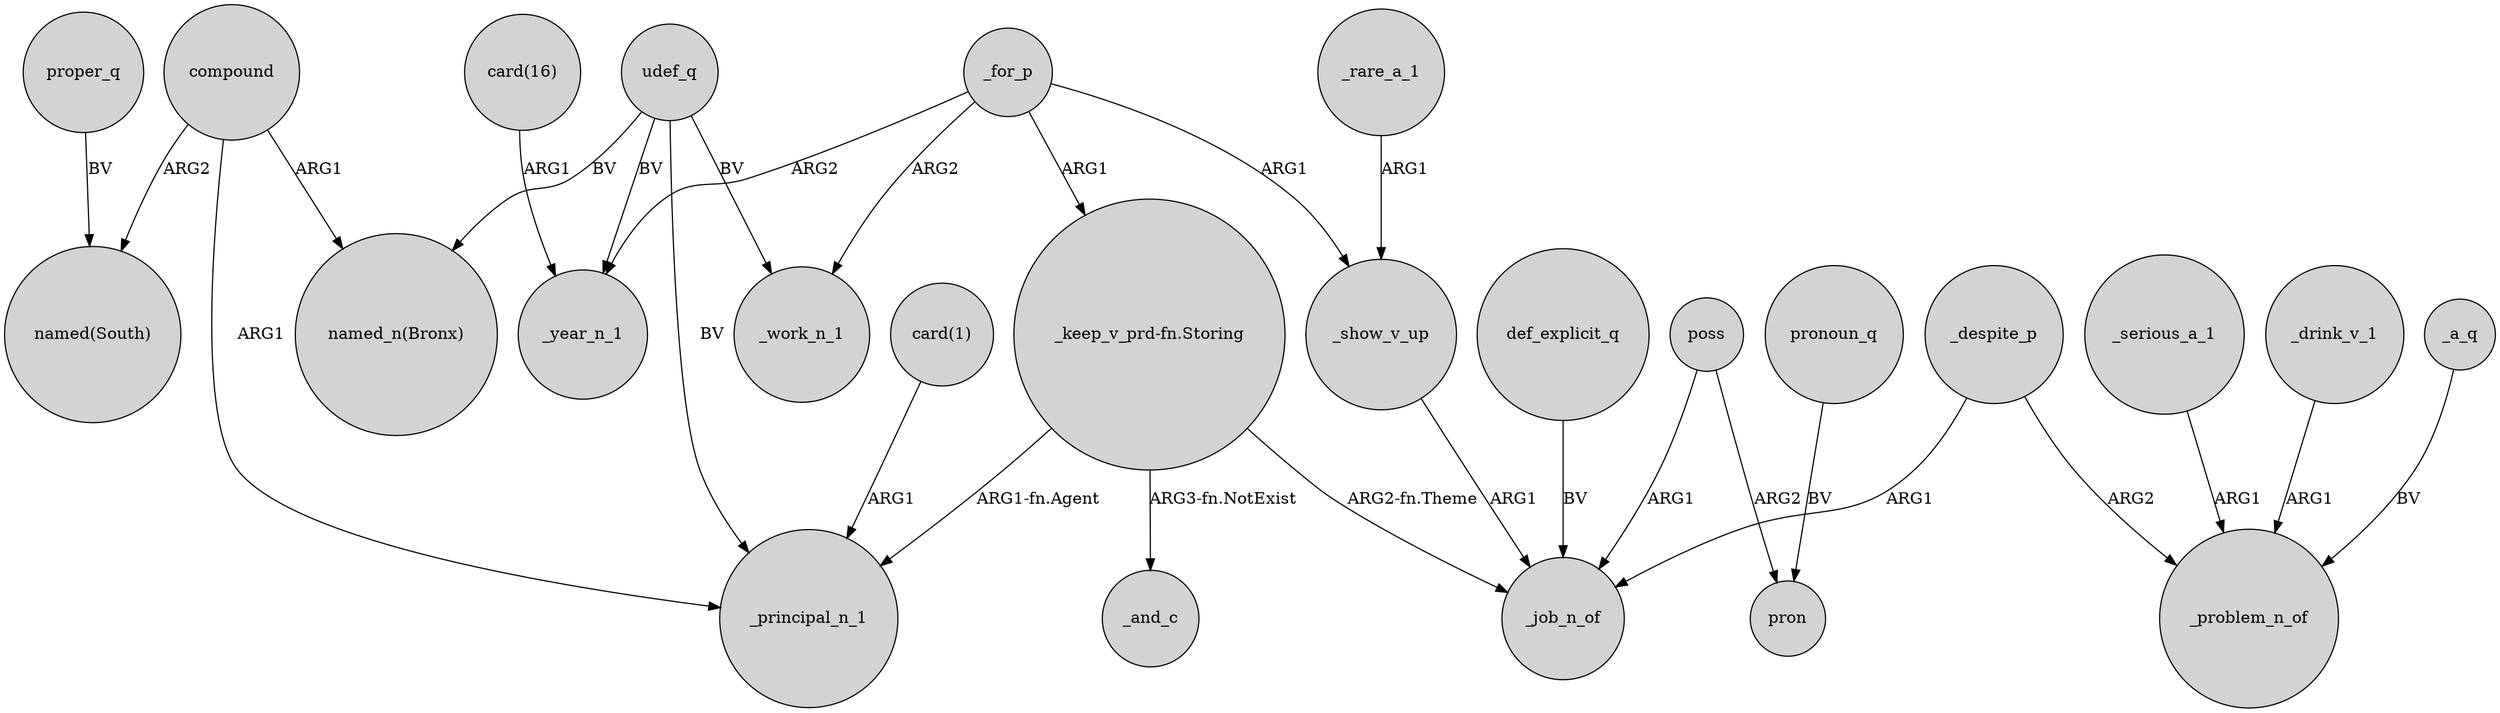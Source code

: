 digraph {
	node [shape=circle style=filled]
	compound -> "named_n(Bronx)" [label=ARG1]
	"card(16)" -> _year_n_1 [label=ARG1]
	compound -> "named(South)" [label=ARG2]
	poss -> pron [label=ARG2]
	_for_p -> _year_n_1 [label=ARG2]
	_despite_p -> _job_n_of [label=ARG1]
	_show_v_up -> _job_n_of [label=ARG1]
	_for_p -> _show_v_up [label=ARG1]
	"_keep_v_prd-fn.Storing" -> _principal_n_1 [label="ARG1-fn.Agent"]
	"_keep_v_prd-fn.Storing" -> _job_n_of [label="ARG2-fn.Theme"]
	compound -> _principal_n_1 [label=ARG1]
	udef_q -> "named_n(Bronx)" [label=BV]
	"card(1)" -> _principal_n_1 [label=ARG1]
	udef_q -> _principal_n_1 [label=BV]
	pronoun_q -> pron [label=BV]
	poss -> _job_n_of [label=ARG1]
	udef_q -> _work_n_1 [label=BV]
	def_explicit_q -> _job_n_of [label=BV]
	_serious_a_1 -> _problem_n_of [label=ARG1]
	udef_q -> _year_n_1 [label=BV]
	"_keep_v_prd-fn.Storing" -> _and_c [label="ARG3-fn.NotExist"]
	_for_p -> "_keep_v_prd-fn.Storing" [label=ARG1]
	_drink_v_1 -> _problem_n_of [label=ARG1]
	_rare_a_1 -> _show_v_up [label=ARG1]
	_for_p -> _work_n_1 [label=ARG2]
	proper_q -> "named(South)" [label=BV]
	_despite_p -> _problem_n_of [label=ARG2]
	_a_q -> _problem_n_of [label=BV]
}
